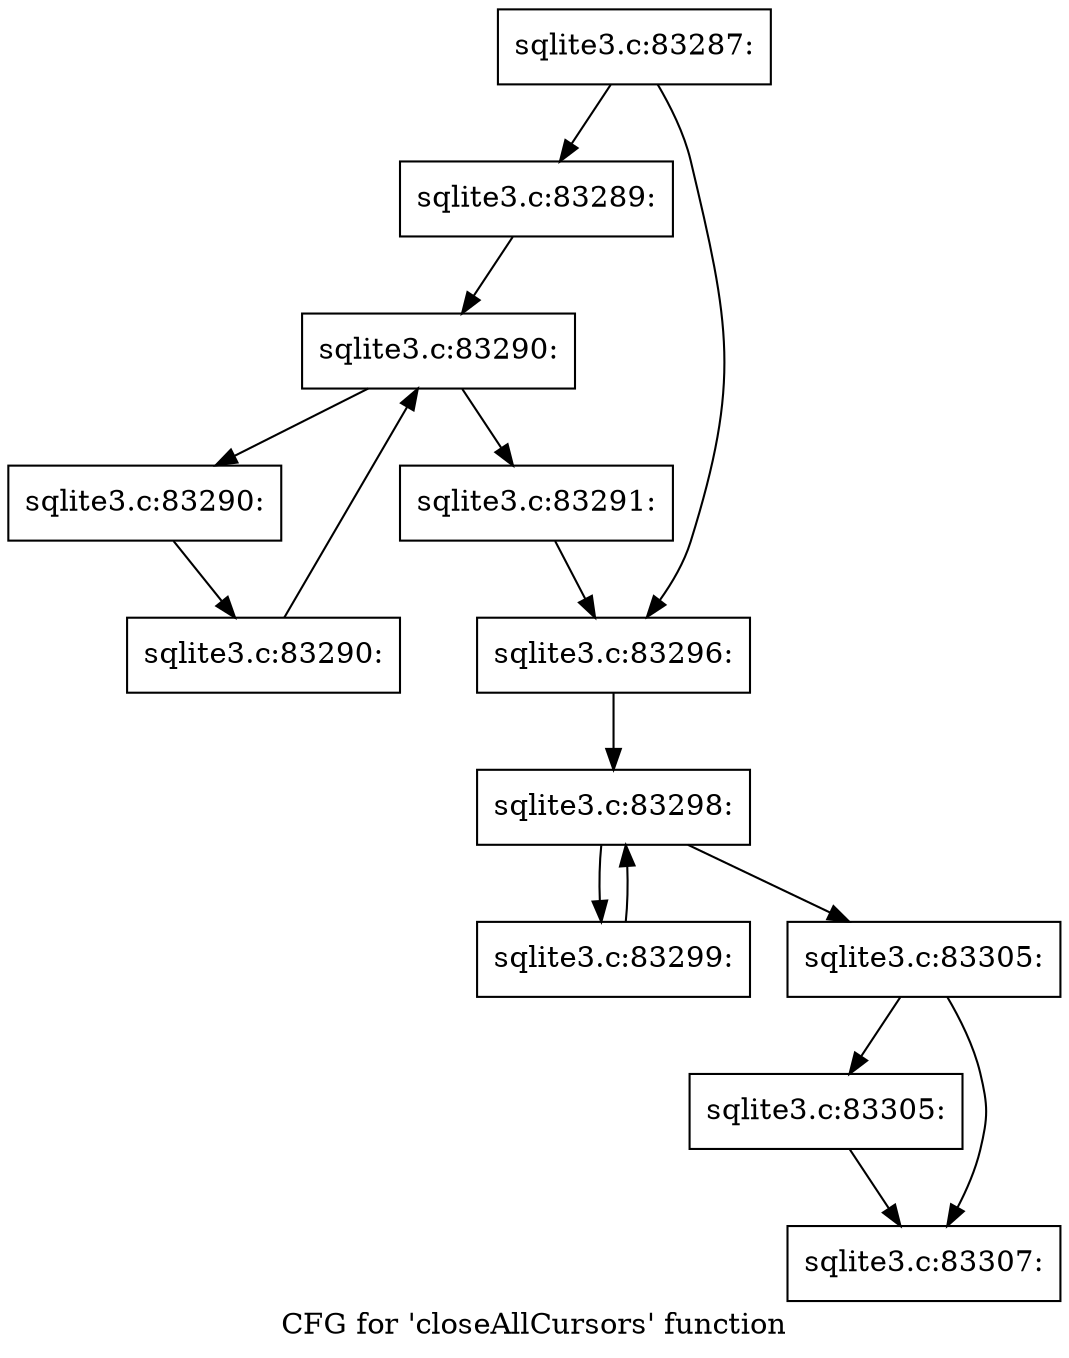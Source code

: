 digraph "CFG for 'closeAllCursors' function" {
	label="CFG for 'closeAllCursors' function";

	Node0x55c0f79edd80 [shape=record,label="{sqlite3.c:83287:}"];
	Node0x55c0f79edd80 -> Node0x55c0f7a06320;
	Node0x55c0f79edd80 -> Node0x55c0f79ee210;
	Node0x55c0f7a06320 [shape=record,label="{sqlite3.c:83289:}"];
	Node0x55c0f7a06320 -> Node0x55c0f7a071f0;
	Node0x55c0f7a071f0 [shape=record,label="{sqlite3.c:83290:}"];
	Node0x55c0f7a071f0 -> Node0x55c0f7a07410;
	Node0x55c0f7a071f0 -> Node0x55c0f7a06f50;
	Node0x55c0f7a07410 [shape=record,label="{sqlite3.c:83290:}"];
	Node0x55c0f7a07410 -> Node0x55c0f7a07380;
	Node0x55c0f7a07380 [shape=record,label="{sqlite3.c:83290:}"];
	Node0x55c0f7a07380 -> Node0x55c0f7a071f0;
	Node0x55c0f7a06f50 [shape=record,label="{sqlite3.c:83291:}"];
	Node0x55c0f7a06f50 -> Node0x55c0f79ee210;
	Node0x55c0f79ee210 [shape=record,label="{sqlite3.c:83296:}"];
	Node0x55c0f79ee210 -> Node0x55c0f5bc7c80;
	Node0x55c0f5bc7c80 [shape=record,label="{sqlite3.c:83298:}"];
	Node0x55c0f5bc7c80 -> Node0x55c0f7a08480;
	Node0x55c0f5bc7c80 -> Node0x55c0f5bc7cd0;
	Node0x55c0f7a08480 [shape=record,label="{sqlite3.c:83299:}"];
	Node0x55c0f7a08480 -> Node0x55c0f5bc7c80;
	Node0x55c0f5bc7cd0 [shape=record,label="{sqlite3.c:83305:}"];
	Node0x55c0f5bc7cd0 -> Node0x55c0f5bc7400;
	Node0x55c0f5bc7cd0 -> Node0x55c0f7a0a620;
	Node0x55c0f5bc7400 [shape=record,label="{sqlite3.c:83305:}"];
	Node0x55c0f5bc7400 -> Node0x55c0f7a0a620;
	Node0x55c0f7a0a620 [shape=record,label="{sqlite3.c:83307:}"];
}
